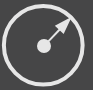<mxfile version="24.2.5" type="device">
  <diagram name="第 1 页" id="VX8x2q7U5yT6BQhmhuAg">
    <mxGraphModel dx="97" dy="62" grid="1" gridSize="3.937" guides="1" tooltips="1" connect="1" arrows="1" fold="1" page="1" pageScale="1" pageWidth="48" pageHeight="48" background="#464647" math="0" shadow="0">
      <root>
        <mxCell id="0" />
        <mxCell id="1" parent="0" />
        <mxCell id="lyHdZdXMzcT8fDuYrFmd-1" value="" style="ellipse;whiteSpace=wrap;html=1;aspect=fixed;fillColor=none;strokeColor=#E6E6E6;strokeWidth=2;" vertex="1" parent="1">
          <mxGeometry x="3.94" y="3.94" width="39.37" height="39.37" as="geometry" />
        </mxCell>
        <mxCell id="lyHdZdXMzcT8fDuYrFmd-3" value="" style="endArrow=blockThin;html=1;rounded=0;strokeWidth=1;startArrow=oval;startFill=1;endFill=1;strokeColor=#E6E6E6;entryX=1;entryY=0;entryDx=0;entryDy=0;" edge="1" parent="1" target="lyHdZdXMzcT8fDuYrFmd-1">
          <mxGeometry width="50" height="50" relative="1" as="geometry">
            <mxPoint x="24" y="24" as="sourcePoint" />
            <mxPoint x="39" y="24" as="targetPoint" />
          </mxGeometry>
        </mxCell>
      </root>
    </mxGraphModel>
  </diagram>
</mxfile>
